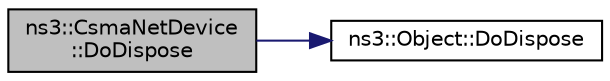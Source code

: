digraph "ns3::CsmaNetDevice::DoDispose"
{
  edge [fontname="Helvetica",fontsize="10",labelfontname="Helvetica",labelfontsize="10"];
  node [fontname="Helvetica",fontsize="10",shape=record];
  rankdir="LR";
  Node1 [label="ns3::CsmaNetDevice\l::DoDispose",height=0.2,width=0.4,color="black", fillcolor="grey75", style="filled", fontcolor="black"];
  Node1 -> Node2 [color="midnightblue",fontsize="10",style="solid"];
  Node2 [label="ns3::Object::DoDispose",height=0.2,width=0.4,color="black", fillcolor="white", style="filled",URL="$d9/d77/classns3_1_1Object.html#a475d429a75d302d4775f4ae32479b287"];
}
